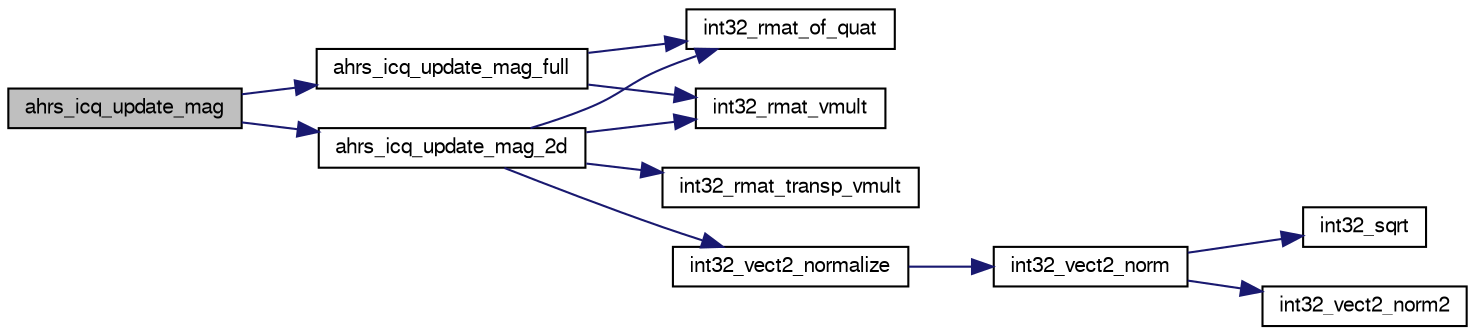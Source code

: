 digraph "ahrs_icq_update_mag"
{
  edge [fontname="FreeSans",fontsize="10",labelfontname="FreeSans",labelfontsize="10"];
  node [fontname="FreeSans",fontsize="10",shape=record];
  rankdir="LR";
  Node1 [label="ahrs_icq_update_mag",height=0.2,width=0.4,color="black", fillcolor="grey75", style="filled", fontcolor="black"];
  Node1 -> Node2 [color="midnightblue",fontsize="10",style="solid",fontname="FreeSans"];
  Node2 [label="ahrs_icq_update_mag_2d",height=0.2,width=0.4,color="black", fillcolor="white", style="filled",URL="$ahrs__int__cmpl__quat_8c.html#a7fca7541f65b60590761465cd920e4f2"];
  Node2 -> Node3 [color="midnightblue",fontsize="10",style="solid",fontname="FreeSans"];
  Node3 [label="int32_rmat_of_quat",height=0.2,width=0.4,color="black", fillcolor="white", style="filled",URL="$group__math__algebra__int.html#ga3cee8bb86ebb6befea5e2b4a97b3326f",tooltip="Convert unit quaternion to rotation matrix. "];
  Node2 -> Node4 [color="midnightblue",fontsize="10",style="solid",fontname="FreeSans"];
  Node4 [label="int32_rmat_transp_vmult",height=0.2,width=0.4,color="black", fillcolor="white", style="filled",URL="$group__math__algebra__int.html#gac992f3c60c036759941405f6e754b55b",tooltip="rotate 3D vector by transposed rotation matrix. "];
  Node2 -> Node5 [color="midnightblue",fontsize="10",style="solid",fontname="FreeSans"];
  Node5 [label="int32_rmat_vmult",height=0.2,width=0.4,color="black", fillcolor="white", style="filled",URL="$group__math__algebra__int.html#ga6298f55d272675b9b71dcb3fcbcf4a8a",tooltip="rotate 3D vector by rotation matrix. "];
  Node2 -> Node6 [color="midnightblue",fontsize="10",style="solid",fontname="FreeSans"];
  Node6 [label="int32_vect2_normalize",height=0.2,width=0.4,color="black", fillcolor="white", style="filled",URL="$group__math__algebra__int.html#ga60a7c58f0acbee3c862e2bea4beaec25",tooltip="normalize 2D vector inplace "];
  Node6 -> Node7 [color="midnightblue",fontsize="10",style="solid",fontname="FreeSans"];
  Node7 [label="int32_vect2_norm",height=0.2,width=0.4,color="black", fillcolor="white", style="filled",URL="$group__math__algebra__int.html#ga7e0cea5a49210d843282259d0a40d8e0",tooltip="return norm of 2D vector "];
  Node7 -> Node8 [color="midnightblue",fontsize="10",style="solid",fontname="FreeSans"];
  Node8 [label="int32_sqrt",height=0.2,width=0.4,color="black", fillcolor="white", style="filled",URL="$group__math__algebra__int.html#ga4f101a6e0a22ac1b90f36fe8bf97d702"];
  Node7 -> Node9 [color="midnightblue",fontsize="10",style="solid",fontname="FreeSans"];
  Node9 [label="int32_vect2_norm2",height=0.2,width=0.4,color="black", fillcolor="white", style="filled",URL="$group__math__algebra__int.html#ga8c365d83c52740090161df2f73cee472",tooltip="return squared norm of 2D vector "];
  Node1 -> Node10 [color="midnightblue",fontsize="10",style="solid",fontname="FreeSans"];
  Node10 [label="ahrs_icq_update_mag_full",height=0.2,width=0.4,color="black", fillcolor="white", style="filled",URL="$ahrs__int__cmpl__quat_8c.html#acb33a3672f437b83c11614b20bc5a96a"];
  Node10 -> Node3 [color="midnightblue",fontsize="10",style="solid",fontname="FreeSans"];
  Node10 -> Node5 [color="midnightblue",fontsize="10",style="solid",fontname="FreeSans"];
}
